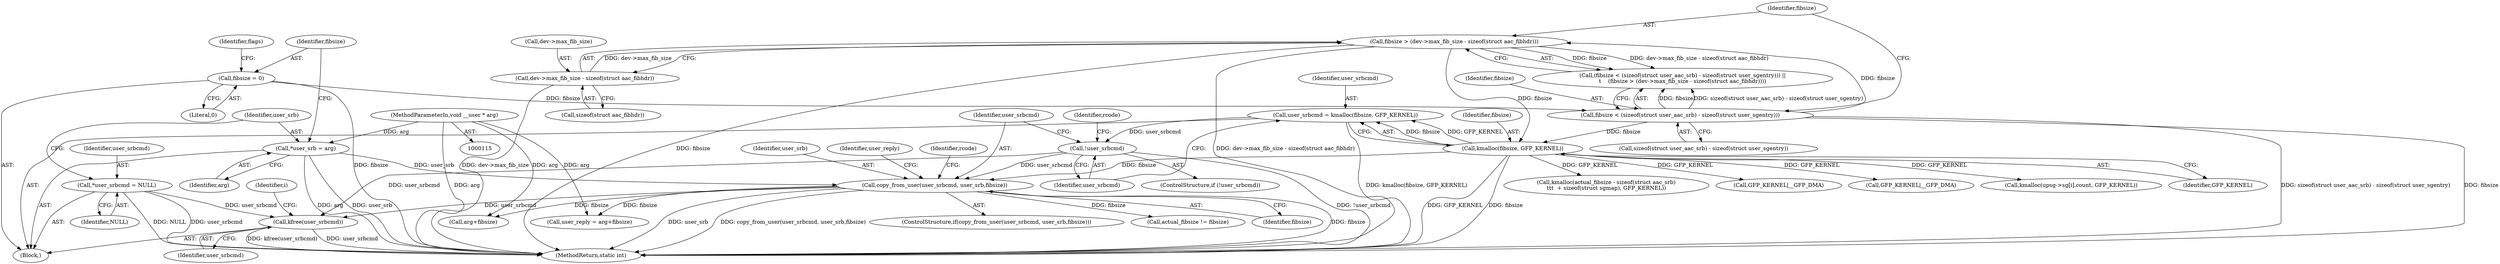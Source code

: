 digraph "0_linux_b4789b8e6be3151a955ade74872822f30e8cd914@pointer" {
"1001457" [label="(Call,kfree(user_srbcmd))"];
"1000258" [label="(Call,!user_srbcmd)"];
"1000252" [label="(Call,user_srbcmd = kmalloc(fibsize, GFP_KERNEL))"];
"1000254" [label="(Call,kmalloc(fibsize, GFP_KERNEL))"];
"1000238" [label="(Call,fibsize > (dev->max_fib_size - sizeof(struct aac_fibhdr)))"];
"1000231" [label="(Call,fibsize < (sizeof(struct user_aac_srb) - sizeof(struct user_sgentry)))"];
"1000136" [label="(Call,fibsize = 0)"];
"1000240" [label="(Call,dev->max_fib_size - sizeof(struct aac_fibhdr))"];
"1000267" [label="(Call,copy_from_user(user_srbcmd, user_srb,fibsize))"];
"1000130" [label="(Call,*user_srb = arg)"];
"1000117" [label="(MethodParameterIn,void __user * arg)"];
"1000126" [label="(Call,*user_srbcmd = NULL)"];
"1000230" [label="(Call,(fibsize < (sizeof(struct user_aac_srb) - sizeof(struct user_sgentry))) ||\n\t    (fibsize > (dev->max_fib_size - sizeof(struct aac_fibhdr))))"];
"1000273" [label="(Identifier,rcode)"];
"1000279" [label="(Call,arg+fibsize)"];
"1001461" [label="(Identifier,i)"];
"1000126" [label="(Call,*user_srbcmd = NULL)"];
"1000131" [label="(Identifier,user_srb)"];
"1000118" [label="(Block,)"];
"1000127" [label="(Identifier,user_srbcmd)"];
"1000232" [label="(Identifier,fibsize)"];
"1000244" [label="(Call,sizeof(struct aac_fibhdr))"];
"1000256" [label="(Identifier,GFP_KERNEL)"];
"1000141" [label="(Identifier,flags)"];
"1000138" [label="(Literal,0)"];
"1000267" [label="(Call,copy_from_user(user_srbcmd, user_srb,fibsize))"];
"1000233" [label="(Call,sizeof(struct user_aac_srb) - sizeof(struct user_sgentry))"];
"1000255" [label="(Identifier,fibsize)"];
"1001457" [label="(Call,kfree(user_srbcmd))"];
"1000258" [label="(Call,!user_srbcmd)"];
"1000277" [label="(Call,user_reply = arg+fibsize)"];
"1000252" [label="(Call,user_srbcmd = kmalloc(fibsize, GFP_KERNEL))"];
"1000130" [label="(Call,*user_srb = arg)"];
"1001458" [label="(Identifier,user_srbcmd)"];
"1001485" [label="(MethodReturn,static int)"];
"1000253" [label="(Identifier,user_srbcmd)"];
"1000117" [label="(MethodParameterIn,void __user * arg)"];
"1000254" [label="(Call,kmalloc(fibsize, GFP_KERNEL))"];
"1000241" [label="(Call,dev->max_fib_size)"];
"1000268" [label="(Identifier,user_srbcmd)"];
"1000266" [label="(ControlStructure,if(copy_from_user(user_srbcmd, user_srb,fibsize)))"];
"1000269" [label="(Identifier,user_srb)"];
"1000238" [label="(Call,fibsize > (dev->max_fib_size - sizeof(struct aac_fibhdr)))"];
"1000278" [label="(Identifier,user_reply)"];
"1000240" [label="(Call,dev->max_fib_size - sizeof(struct aac_fibhdr))"];
"1000262" [label="(Identifier,rcode)"];
"1000707" [label="(Call,kmalloc(actual_fibsize - sizeof(struct aac_srb)\n\t\t\t  + sizeof(struct sgmap), GFP_KERNEL))"];
"1000553" [label="(Call,GFP_KERNEL|__GFP_DMA)"];
"1000132" [label="(Identifier,arg)"];
"1000259" [label="(Identifier,user_srbcmd)"];
"1000257" [label="(ControlStructure,if (!user_srbcmd))"];
"1001035" [label="(Call,GFP_KERNEL|__GFP_DMA)"];
"1000231" [label="(Call,fibsize < (sizeof(struct user_aac_srb) - sizeof(struct user_sgentry)))"];
"1001215" [label="(Call,kmalloc(upsg->sg[i].count, GFP_KERNEL))"];
"1000239" [label="(Identifier,fibsize)"];
"1000137" [label="(Identifier,fibsize)"];
"1000432" [label="(Call,actual_fibsize != fibsize)"];
"1000136" [label="(Call,fibsize = 0)"];
"1000128" [label="(Identifier,NULL)"];
"1000270" [label="(Identifier,fibsize)"];
"1001457" -> "1000118"  [label="AST: "];
"1001457" -> "1001458"  [label="CFG: "];
"1001458" -> "1001457"  [label="AST: "];
"1001461" -> "1001457"  [label="CFG: "];
"1001457" -> "1001485"  [label="DDG: kfree(user_srbcmd)"];
"1001457" -> "1001485"  [label="DDG: user_srbcmd"];
"1000258" -> "1001457"  [label="DDG: user_srbcmd"];
"1000267" -> "1001457"  [label="DDG: user_srbcmd"];
"1000126" -> "1001457"  [label="DDG: user_srbcmd"];
"1000258" -> "1000257"  [label="AST: "];
"1000258" -> "1000259"  [label="CFG: "];
"1000259" -> "1000258"  [label="AST: "];
"1000262" -> "1000258"  [label="CFG: "];
"1000268" -> "1000258"  [label="CFG: "];
"1000258" -> "1001485"  [label="DDG: !user_srbcmd"];
"1000252" -> "1000258"  [label="DDG: user_srbcmd"];
"1000258" -> "1000267"  [label="DDG: user_srbcmd"];
"1000252" -> "1000118"  [label="AST: "];
"1000252" -> "1000254"  [label="CFG: "];
"1000253" -> "1000252"  [label="AST: "];
"1000254" -> "1000252"  [label="AST: "];
"1000259" -> "1000252"  [label="CFG: "];
"1000252" -> "1001485"  [label="DDG: kmalloc(fibsize, GFP_KERNEL)"];
"1000254" -> "1000252"  [label="DDG: fibsize"];
"1000254" -> "1000252"  [label="DDG: GFP_KERNEL"];
"1000254" -> "1000256"  [label="CFG: "];
"1000255" -> "1000254"  [label="AST: "];
"1000256" -> "1000254"  [label="AST: "];
"1000254" -> "1001485"  [label="DDG: fibsize"];
"1000254" -> "1001485"  [label="DDG: GFP_KERNEL"];
"1000238" -> "1000254"  [label="DDG: fibsize"];
"1000231" -> "1000254"  [label="DDG: fibsize"];
"1000254" -> "1000267"  [label="DDG: fibsize"];
"1000254" -> "1000553"  [label="DDG: GFP_KERNEL"];
"1000254" -> "1000707"  [label="DDG: GFP_KERNEL"];
"1000254" -> "1001035"  [label="DDG: GFP_KERNEL"];
"1000254" -> "1001215"  [label="DDG: GFP_KERNEL"];
"1000238" -> "1000230"  [label="AST: "];
"1000238" -> "1000240"  [label="CFG: "];
"1000239" -> "1000238"  [label="AST: "];
"1000240" -> "1000238"  [label="AST: "];
"1000230" -> "1000238"  [label="CFG: "];
"1000238" -> "1001485"  [label="DDG: fibsize"];
"1000238" -> "1001485"  [label="DDG: dev->max_fib_size - sizeof(struct aac_fibhdr)"];
"1000238" -> "1000230"  [label="DDG: fibsize"];
"1000238" -> "1000230"  [label="DDG: dev->max_fib_size - sizeof(struct aac_fibhdr)"];
"1000231" -> "1000238"  [label="DDG: fibsize"];
"1000240" -> "1000238"  [label="DDG: dev->max_fib_size"];
"1000231" -> "1000230"  [label="AST: "];
"1000231" -> "1000233"  [label="CFG: "];
"1000232" -> "1000231"  [label="AST: "];
"1000233" -> "1000231"  [label="AST: "];
"1000239" -> "1000231"  [label="CFG: "];
"1000230" -> "1000231"  [label="CFG: "];
"1000231" -> "1001485"  [label="DDG: sizeof(struct user_aac_srb) - sizeof(struct user_sgentry)"];
"1000231" -> "1001485"  [label="DDG: fibsize"];
"1000231" -> "1000230"  [label="DDG: fibsize"];
"1000231" -> "1000230"  [label="DDG: sizeof(struct user_aac_srb) - sizeof(struct user_sgentry)"];
"1000136" -> "1000231"  [label="DDG: fibsize"];
"1000136" -> "1000118"  [label="AST: "];
"1000136" -> "1000138"  [label="CFG: "];
"1000137" -> "1000136"  [label="AST: "];
"1000138" -> "1000136"  [label="AST: "];
"1000141" -> "1000136"  [label="CFG: "];
"1000136" -> "1001485"  [label="DDG: fibsize"];
"1000240" -> "1000244"  [label="CFG: "];
"1000241" -> "1000240"  [label="AST: "];
"1000244" -> "1000240"  [label="AST: "];
"1000240" -> "1001485"  [label="DDG: dev->max_fib_size"];
"1000267" -> "1000266"  [label="AST: "];
"1000267" -> "1000270"  [label="CFG: "];
"1000268" -> "1000267"  [label="AST: "];
"1000269" -> "1000267"  [label="AST: "];
"1000270" -> "1000267"  [label="AST: "];
"1000273" -> "1000267"  [label="CFG: "];
"1000278" -> "1000267"  [label="CFG: "];
"1000267" -> "1001485"  [label="DDG: user_srb"];
"1000267" -> "1001485"  [label="DDG: copy_from_user(user_srbcmd, user_srb,fibsize)"];
"1000267" -> "1001485"  [label="DDG: fibsize"];
"1000130" -> "1000267"  [label="DDG: user_srb"];
"1000267" -> "1000277"  [label="DDG: fibsize"];
"1000267" -> "1000279"  [label="DDG: fibsize"];
"1000267" -> "1000432"  [label="DDG: fibsize"];
"1000130" -> "1000118"  [label="AST: "];
"1000130" -> "1000132"  [label="CFG: "];
"1000131" -> "1000130"  [label="AST: "];
"1000132" -> "1000130"  [label="AST: "];
"1000137" -> "1000130"  [label="CFG: "];
"1000130" -> "1001485"  [label="DDG: arg"];
"1000130" -> "1001485"  [label="DDG: user_srb"];
"1000117" -> "1000130"  [label="DDG: arg"];
"1000117" -> "1000115"  [label="AST: "];
"1000117" -> "1001485"  [label="DDG: arg"];
"1000117" -> "1000277"  [label="DDG: arg"];
"1000117" -> "1000279"  [label="DDG: arg"];
"1000126" -> "1000118"  [label="AST: "];
"1000126" -> "1000128"  [label="CFG: "];
"1000127" -> "1000126"  [label="AST: "];
"1000128" -> "1000126"  [label="AST: "];
"1000131" -> "1000126"  [label="CFG: "];
"1000126" -> "1001485"  [label="DDG: user_srbcmd"];
"1000126" -> "1001485"  [label="DDG: NULL"];
}
